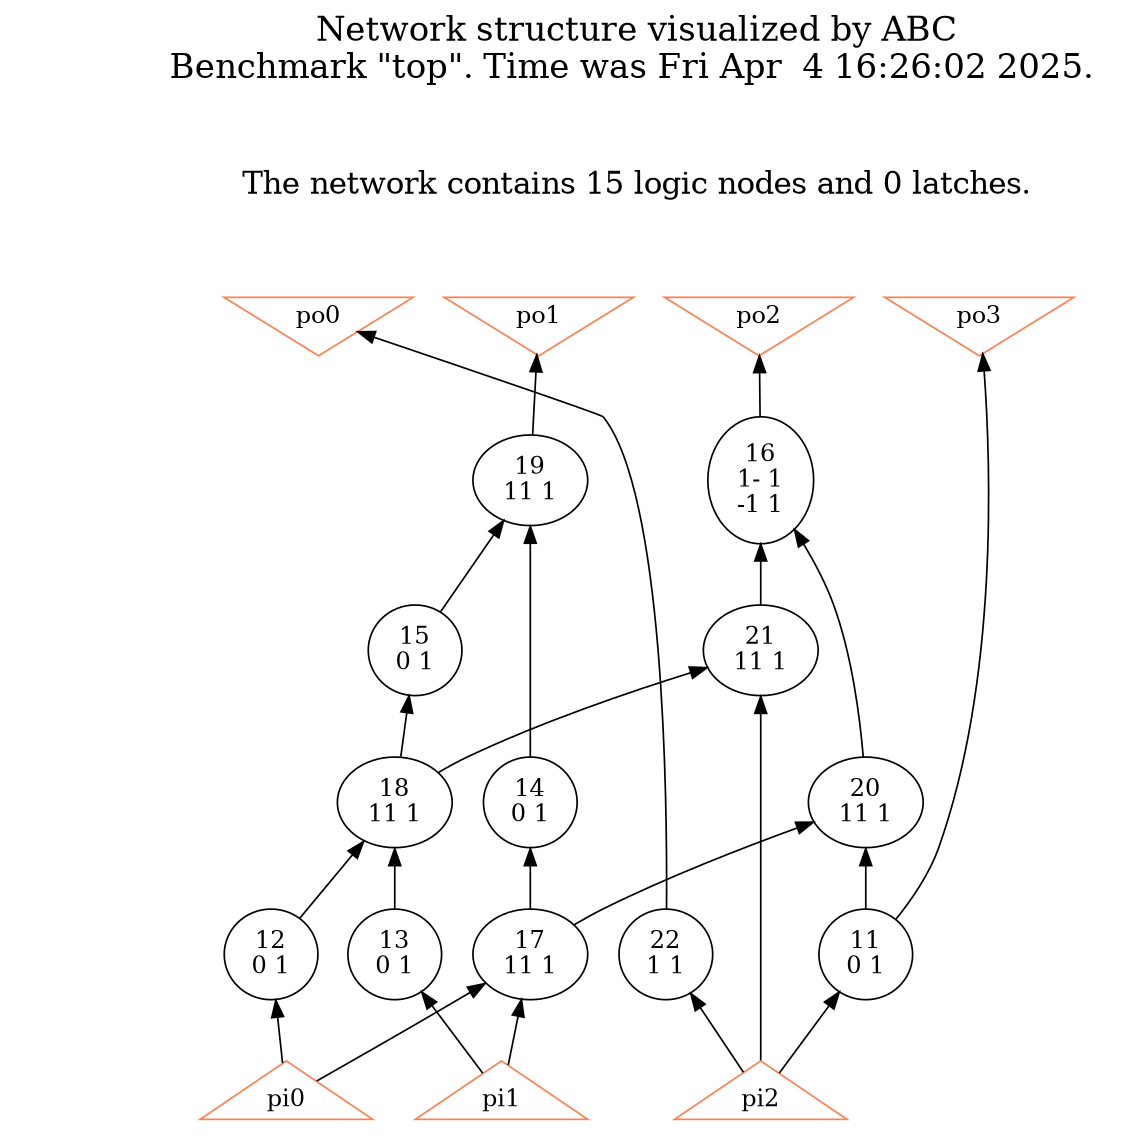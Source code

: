 # Network structure generated by ABC

digraph network {
size = "7.5,10";
center = true;
edge [dir = back];

{
  node [shape = plaintext];
  edge [style = invis];
  LevelTitle1 [label=""];
  LevelTitle2 [label=""];
  Level5 [label = ""];
  Level4 [label = ""];
  Level3 [label = ""];
  Level2 [label = ""];
  Level1 [label = ""];
  Level0 [label = ""];
  LevelTitle1 ->  LevelTitle2 ->  Level5 ->  Level4 ->  Level3 ->  Level2 ->  Level1 ->  Level0;
}

{
  rank = same;
  LevelTitle1;
  title1 [shape=plaintext,
          fontsize=20,
          fontname = "Times-Roman",
          label="Network structure visualized by ABC\nBenchmark \"top\". Time was Fri Apr  4 16:26:02 2025. "
         ];
}

{
  rank = same;
  LevelTitle2;
  title2 [shape=plaintext,
          fontsize=18,
          fontname = "Times-Roman",
          label="The network contains 15 logic nodes and 0 latches.\n"
         ];
}

{
  rank = same;
  Level5;
  Node4 [label = "po0", shape = invtriangle, color = coral, fillcolor = coral];
  Node5 [label = "po1", shape = invtriangle, color = coral, fillcolor = coral];
  Node6 [label = "po2", shape = invtriangle, color = coral, fillcolor = coral];
  Node7 [label = "po3", shape = invtriangle, color = coral, fillcolor = coral];
}

{
  rank = same;
  Level4;
  Node16 [label = "16\n1- 1\n-1 1", shape = ellipse];
  Node19 [label = "19\n11 1", shape = ellipse];
}

{
  rank = same;
  Level3;
  Node15 [label = "15\n0 1", shape = ellipse];
  Node21 [label = "21\n11 1", shape = ellipse];
}

{
  rank = same;
  Level2;
  Node14 [label = "14\n0 1", shape = ellipse];
  Node18 [label = "18\n11 1", shape = ellipse];
  Node20 [label = "20\n11 1", shape = ellipse];
}

{
  rank = same;
  Level1;
  Node11 [label = "11\n0 1", shape = ellipse];
  Node12 [label = "12\n0 1", shape = ellipse];
  Node13 [label = "13\n0 1", shape = ellipse];
  Node17 [label = "17\n11 1", shape = ellipse];
  Node22 [label = "22\n1 1", shape = ellipse];
}

{
  rank = same;
  Level0;
  Node1 [label = "pi0", shape = triangle, color = coral, fillcolor = coral];
  Node2 [label = "pi1", shape = triangle, color = coral, fillcolor = coral];
  Node3 [label = "pi2", shape = triangle, color = coral, fillcolor = coral];
}

title1 -> title2 [style = invis];
title2 -> Node4 [style = invis];
title2 -> Node5 [style = invis];
title2 -> Node6 [style = invis];
title2 -> Node7 [style = invis];
Node4 -> Node5 [style = invis];
Node5 -> Node6 [style = invis];
Node6 -> Node7 [style = invis];
Node4 -> Node22 [style = solid];
Node5 -> Node19 [style = solid];
Node6 -> Node16 [style = solid];
Node7 -> Node11 [style = solid];
Node11 -> Node3 [style = solid];
Node12 -> Node1 [style = solid];
Node13 -> Node2 [style = solid];
Node14 -> Node17 [style = solid];
Node15 -> Node18 [style = solid];
Node16 -> Node20 [style = solid];
Node16 -> Node21 [style = solid];
Node17 -> Node1 [style = solid];
Node17 -> Node2 [style = solid];
Node18 -> Node12 [style = solid];
Node18 -> Node13 [style = solid];
Node19 -> Node14 [style = solid];
Node19 -> Node15 [style = solid];
Node20 -> Node11 [style = solid];
Node20 -> Node17 [style = solid];
Node21 -> Node3 [style = solid];
Node21 -> Node18 [style = solid];
Node22 -> Node3 [style = solid];
}

